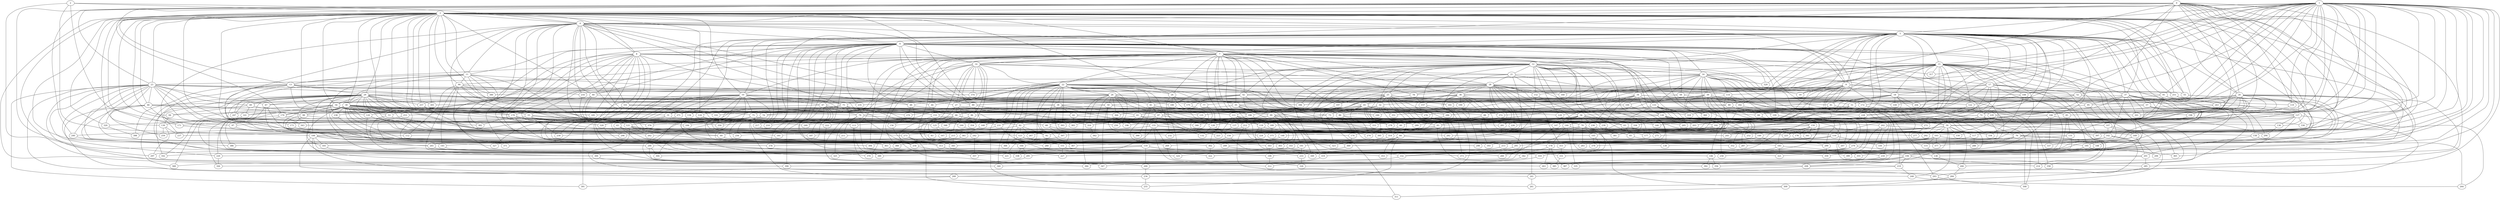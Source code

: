 strict graph "barabasi_albert_graph(400,3)" {
0;
1;
2;
3;
4;
5;
6;
7;
8;
9;
10;
11;
12;
13;
14;
15;
16;
17;
18;
19;
20;
21;
22;
23;
24;
25;
26;
27;
28;
29;
30;
31;
32;
33;
34;
35;
36;
37;
38;
39;
40;
41;
42;
43;
44;
45;
46;
47;
48;
49;
50;
51;
52;
53;
54;
55;
56;
57;
58;
59;
60;
61;
62;
63;
64;
65;
66;
67;
68;
69;
70;
71;
72;
73;
74;
75;
76;
77;
78;
79;
80;
81;
82;
83;
84;
85;
86;
87;
88;
89;
90;
91;
92;
93;
94;
95;
96;
97;
98;
99;
100;
101;
102;
103;
104;
105;
106;
107;
108;
109;
110;
111;
112;
113;
114;
115;
116;
117;
118;
119;
120;
121;
122;
123;
124;
125;
126;
127;
128;
129;
130;
131;
132;
133;
134;
135;
136;
137;
138;
139;
140;
141;
142;
143;
144;
145;
146;
147;
148;
149;
150;
151;
152;
153;
154;
155;
156;
157;
158;
159;
160;
161;
162;
163;
164;
165;
166;
167;
168;
169;
170;
171;
172;
173;
174;
175;
176;
177;
178;
179;
180;
181;
182;
183;
184;
185;
186;
187;
188;
189;
190;
191;
192;
193;
194;
195;
196;
197;
198;
199;
200;
201;
202;
203;
204;
205;
206;
207;
208;
209;
210;
211;
212;
213;
214;
215;
216;
217;
218;
219;
220;
221;
222;
223;
224;
225;
226;
227;
228;
229;
230;
231;
232;
233;
234;
235;
236;
237;
238;
239;
240;
241;
242;
243;
244;
245;
246;
247;
248;
249;
250;
251;
252;
253;
254;
255;
256;
257;
258;
259;
260;
261;
262;
263;
264;
265;
266;
267;
268;
269;
270;
271;
272;
273;
274;
275;
276;
277;
278;
279;
280;
281;
282;
283;
284;
285;
286;
287;
288;
289;
290;
291;
292;
293;
294;
295;
296;
297;
298;
299;
300;
301;
302;
303;
304;
305;
306;
307;
308;
309;
310;
311;
312;
313;
314;
315;
316;
317;
318;
319;
320;
321;
322;
323;
324;
325;
326;
327;
328;
329;
330;
331;
332;
333;
334;
335;
336;
337;
338;
339;
340;
341;
342;
343;
344;
345;
346;
347;
348;
349;
350;
351;
352;
353;
354;
355;
356;
357;
358;
359;
360;
361;
362;
363;
364;
365;
366;
367;
368;
369;
370;
371;
372;
373;
374;
375;
376;
377;
378;
379;
380;
381;
382;
383;
384;
385;
386;
387;
388;
389;
390;
391;
392;
393;
394;
395;
396;
397;
398;
399;
0 -- 3  [is_available=True, prob="0.691891235888"];
0 -- 229  [is_available=True, prob="0.0782044917033"];
0 -- 6  [is_available=True, prob="0.445222935078"];
0 -- 104  [is_available=True, prob="0.915224060829"];
0 -- 170  [is_available=True, prob="0.0793124344943"];
0 -- 119  [is_available=True, prob="0.650999175808"];
0 -- 300  [is_available=True, prob="0.39657014544"];
0 -- 13  [is_available=True, prob="0.407778143547"];
0 -- 301  [is_available=True, prob="0.331462414267"];
0 -- 240  [is_available=True, prob="0.872567916858"];
0 -- 17  [is_available=True, prob="1.0"];
0 -- 20  [is_available=True, prob="0.796540057726"];
0 -- 149  [is_available=True, prob="1.0"];
0 -- 23  [is_available=True, prob="1.0"];
0 -- 152  [is_available=True, prob="1.0"];
0 -- 52  [is_available=True, prob="0.1640109003"];
0 -- 282  [is_available=True, prob="1.0"];
0 -- 59  [is_available=True, prob="0.82793757366"];
0 -- 341  [is_available=True, prob="0.511531256392"];
0 -- 285  [is_available=True, prob="0.512909322786"];
0 -- 245  [is_available=True, prob="0.665910110996"];
1 -- 258  [is_available=True, prob="0.475805165496"];
1 -- 3  [is_available=True, prob="0.888965699805"];
1 -- 4  [is_available=True, prob="0.574648842445"];
1 -- 5  [is_available=True, prob="0.447253744375"];
1 -- 397  [is_available=True, prob="1.0"];
1 -- 15  [is_available=True, prob="0.987644624153"];
1 -- 144  [is_available=True, prob="1.0"];
1 -- 21  [is_available=True, prob="0.234143104476"];
1 -- 150  [is_available=True, prob="0.886891540226"];
1 -- 284  [is_available=True, prob="0.165654041473"];
1 -- 158  [is_available=True, prob="1.0"];
1 -- 35  [is_available=True, prob="0.561176932893"];
1 -- 51  [is_available=True, prob="0.592280747417"];
1 -- 52  [is_available=True, prob="0.235717218305"];
1 -- 286  [is_available=True, prob="1.0"];
1 -- 58  [is_available=True, prob="1.0"];
1 -- 60  [is_available=True, prob="0.345778451182"];
1 -- 189  [is_available=True, prob="0.763981659874"];
1 -- 322  [is_available=True, prob="0.383796935149"];
1 -- 69  [is_available=True, prob="0.606527339539"];
1 -- 198  [is_available=True, prob="1.0"];
1 -- 78  [is_available=True, prob="0.918551091474"];
1 -- 80  [is_available=True, prob="0.328967364341"];
1 -- 82  [is_available=True, prob="0.470704408855"];
1 -- 91  [is_available=True, prob="1.0"];
1 -- 350  [is_available=True, prob="0.349884008262"];
1 -- 95  [is_available=True, prob="0.953854126517"];
1 -- 336  [is_available=True, prob="0.372882467741"];
1 -- 355  [is_available=True, prob="0.463058288338"];
1 -- 228  [is_available=True, prob="0.230392765892"];
1 -- 108  [is_available=True, prob="0.218114197007"];
1 -- 317  [is_available=True, prob="0.322755601374"];
1 -- 119  [is_available=True, prob="1.0"];
1 -- 377  [is_available=True, prob="1.0"];
2 -- 297  [is_available=True, prob="0.892228935672"];
2 -- 106  [is_available=True, prob="0.703498462496"];
2 -- 3  [is_available=True, prob="1.0"];
2 -- 4  [is_available=True, prob="0.955552553409"];
2 -- 171  [is_available=True, prob="0.402011174584"];
3 -- 4  [is_available=True, prob="0.963538277262"];
3 -- 5  [is_available=True, prob="0.893816579358"];
3 -- 7  [is_available=True, prob="0.266987406581"];
3 -- 8  [is_available=True, prob="0.346977192093"];
3 -- 10  [is_available=True, prob="0.274024104825"];
3 -- 11  [is_available=True, prob="0.69428481821"];
3 -- 130  [is_available=True, prob="0.962436171977"];
3 -- 271  [is_available=True, prob="1.0"];
3 -- 145  [is_available=True, prob="0.959834952967"];
3 -- 275  [is_available=True, prob="0.767497131733"];
3 -- 20  [is_available=True, prob="0.385512251968"];
3 -- 23  [is_available=True, prob="1.0"];
3 -- 24  [is_available=True, prob="0.385414238644"];
3 -- 179  [is_available=True, prob="1.0"];
3 -- 29  [is_available=True, prob="0.178078241502"];
3 -- 30  [is_available=True, prob="0.0414807833803"];
3 -- 33  [is_available=True, prob="0.611142893911"];
3 -- 37  [is_available=True, prob="0.56691005198"];
3 -- 305  [is_available=True, prob="0.517768028774"];
3 -- 40  [is_available=True, prob="0.902168525564"];
3 -- 263  [is_available=True, prob="1.0"];
3 -- 257  [is_available=True, prob="1.0"];
3 -- 46  [is_available=True, prob="0.537037578194"];
3 -- 136  [is_available=True, prob="1.0"];
3 -- 306  [is_available=True, prob="0.833580986289"];
3 -- 51  [is_available=True, prob="0.559350815513"];
3 -- 53  [is_available=True, prob="0.765695640385"];
3 -- 54  [is_available=True, prob="1.0"];
3 -- 55  [is_available=True, prob="1.0"];
3 -- 57  [is_available=True, prob="0.962590772717"];
3 -- 330  [is_available=True, prob="0.229570206668"];
3 -- 320  [is_available=True, prob="0.101623543868"];
3 -- 72  [is_available=True, prob="0.207539894103"];
3 -- 74  [is_available=True, prob="0.23920645001"];
3 -- 386  [is_available=True, prob="0.191941510165"];
3 -- 83  [is_available=True, prob="0.615763852018"];
3 -- 90  [is_available=True, prob="0.959352859597"];
3 -- 94  [is_available=True, prob="0.436328502354"];
3 -- 97  [is_available=True, prob="0.925343059226"];
3 -- 350  [is_available=True, prob="1.0"];
3 -- 235  [is_available=True, prob="1.0"];
3 -- 376  [is_available=True, prob="0.316005636204"];
3 -- 251  [is_available=True, prob="0.778946674337"];
3 -- 124  [is_available=True, prob="0.833854848979"];
3 -- 127  [is_available=True, prob="0.562347202112"];
4 -- 5  [is_available=True, prob="0.370750178242"];
4 -- 6  [is_available=True, prob="0.12356877986"];
4 -- 135  [is_available=True, prob="0.0737906260726"];
4 -- 8  [is_available=True, prob="0.425628616768"];
4 -- 9  [is_available=True, prob="0.63114502375"];
4 -- 11  [is_available=True, prob="1.0"];
4 -- 274  [is_available=True, prob="0.861992945685"];
4 -- 277  [is_available=True, prob="0.611528291464"];
4 -- 153  [is_available=True, prob="1.0"];
4 -- 161  [is_available=True, prob="0.486392091043"];
4 -- 36  [is_available=True, prob="1.0"];
4 -- 298  [is_available=True, prob="1.0"];
4 -- 173  [is_available=True, prob="1.0"];
4 -- 175  [is_available=True, prob="1.0"];
4 -- 190  [is_available=True, prob="0.202424769154"];
4 -- 64  [is_available=True, prob="1.0"];
4 -- 71  [is_available=True, prob="0.52417264463"];
4 -- 87  [is_available=True, prob="0.220453234502"];
4 -- 216  [is_available=True, prob="0.0452313040704"];
4 -- 101  [is_available=True, prob="0.366852436065"];
4 -- 237  [is_available=True, prob="0.99588712627"];
4 -- 242  [is_available=True, prob="1.0"];
5 -- 256  [is_available=True, prob="0.640308335811"];
5 -- 6  [is_available=True, prob="0.501870015427"];
5 -- 7  [is_available=True, prob="0.29574576173"];
5 -- 9  [is_available=True, prob="0.771306052557"];
5 -- 10  [is_available=True, prob="1.0"];
5 -- 12  [is_available=True, prob="1.0"];
5 -- 14  [is_available=True, prob="0.421614043145"];
5 -- 15  [is_available=True, prob="0.771019960683"];
5 -- 19  [is_available=True, prob="1.0"];
5 -- 20  [is_available=True, prob="1.0"];
5 -- 281  [is_available=True, prob="0.138852022382"];
5 -- 292  [is_available=True, prob="0.95828212115"];
5 -- 37  [is_available=True, prob="0.896596734402"];
5 -- 294  [is_available=True, prob="0.010903753541"];
5 -- 43  [is_available=True, prob="1.0"];
5 -- 182  [is_available=True, prob="0.0993470006055"];
5 -- 55  [is_available=True, prob="0.33570059714"];
5 -- 312  [is_available=True, prob="0.783999836946"];
5 -- 57  [is_available=True, prob="0.670066750659"];
5 -- 134  [is_available=True, prob="0.957999733551"];
5 -- 63  [is_available=True, prob="0.0301534135692"];
5 -- 192  [is_available=True, prob="0.434220604002"];
5 -- 196  [is_available=True, prob="1.0"];
5 -- 373  [is_available=True, prob="0.352560766883"];
5 -- 328  [is_available=True, prob="1.0"];
5 -- 329  [is_available=True, prob="0.875823789658"];
5 -- 212  [is_available=True, prob="0.848683654164"];
5 -- 216  [is_available=True, prob="0.468648173769"];
5 -- 217  [is_available=True, prob="0.260800628871"];
5 -- 91  [is_available=True, prob="0.88803291276"];
5 -- 103  [is_available=True, prob="0.72385233544"];
5 -- 244  [is_available=True, prob="0.793078551061"];
5 -- 318  [is_available=True, prob="0.795718324111"];
5 -- 276  [is_available=True, prob="0.0456008209952"];
5 -- 251  [is_available=True, prob="0.711408264229"];
6 -- 257  [is_available=True, prob="0.591084355686"];
6 -- 7  [is_available=True, prob="0.00253038155047"];
6 -- 8  [is_available=True, prob="1.0"];
6 -- 9  [is_available=True, prob="1.0"];
6 -- 11  [is_available=True, prob="0.253413453375"];
6 -- 268  [is_available=True, prob="0.0992701534105"];
6 -- 14  [is_available=True, prob="0.163586385126"];
6 -- 16  [is_available=True, prob="0.825342788397"];
6 -- 149  [is_available=True, prob="0.289809163727"];
6 -- 28  [is_available=True, prob="1.0"];
6 -- 33  [is_available=True, prob="1.0"];
6 -- 166  [is_available=True, prob="0.270623898374"];
6 -- 40  [is_available=True, prob="0.525943483629"];
6 -- 47  [is_available=True, prob="1.0"];
6 -- 48  [is_available=True, prob="1.0"];
6 -- 180  [is_available=True, prob="0.978016299119"];
6 -- 181  [is_available=True, prob="0.078832418893"];
6 -- 58  [is_available=True, prob="1.0"];
6 -- 59  [is_available=True, prob="0.00148769520844"];
6 -- 190  [is_available=True, prob="0.33664591296"];
6 -- 191  [is_available=True, prob="0.397670910763"];
6 -- 193  [is_available=True, prob="0.872524818847"];
6 -- 72  [is_available=True, prob="0.905929126889"];
6 -- 81  [is_available=True, prob="0.840588557753"];
6 -- 210  [is_available=True, prob="1.0"];
6 -- 89  [is_available=True, prob="0.113203513916"];
6 -- 222  [is_available=True, prob="0.728344822547"];
6 -- 235  [is_available=True, prob="0.306850054441"];
6 -- 109  [is_available=True, prob="0.834180961791"];
6 -- 238  [is_available=True, prob="0.924894402617"];
6 -- 378  [is_available=True, prob="0.787994508126"];
6 -- 127  [is_available=True, prob="0.399880378208"];
7 -- 388  [is_available=True, prob="0.741966259515"];
7 -- 10  [is_available=True, prob="0.797462526747"];
7 -- 12  [is_available=True, prob="0.184361518821"];
7 -- 13  [is_available=True, prob="0.882404599888"];
7 -- 14  [is_available=True, prob="0.295493461832"];
7 -- 15  [is_available=True, prob="1.0"];
7 -- 17  [is_available=True, prob="0.500812205201"];
7 -- 22  [is_available=True, prob="0.148794380581"];
7 -- 24  [is_available=True, prob="1.0"];
7 -- 34  [is_available=True, prob="1.0"];
7 -- 35  [is_available=True, prob="0.145015006275"];
7 -- 42  [is_available=True, prob="0.244238653649"];
7 -- 44  [is_available=True, prob="0.938880156701"];
7 -- 302  [is_available=True, prob="0.379236175209"];
7 -- 186  [is_available=True, prob="0.975721149475"];
7 -- 317  [is_available=True, prob="0.101585407716"];
7 -- 394  [is_available=True, prob="0.784522575168"];
7 -- 197  [is_available=True, prob="1.0"];
7 -- 329  [is_available=True, prob="1.0"];
7 -- 78  [is_available=True, prob="0.747596572314"];
7 -- 86  [is_available=True, prob="1.0"];
7 -- 90  [is_available=True, prob="0.802808537276"];
7 -- 103  [is_available=True, prob="0.35719653994"];
7 -- 360  [is_available=True, prob="0.110533876393"];
7 -- 110  [is_available=True, prob="0.0865978731093"];
7 -- 111  [is_available=True, prob="0.140376507303"];
7 -- 113  [is_available=True, prob="0.892156323416"];
7 -- 370  [is_available=True, prob="0.440281032747"];
7 -- 118  [is_available=True, prob="0.351862614915"];
7 -- 126  [is_available=True, prob="1.0"];
8 -- 352  [is_available=True, prob="0.24660315454"];
8 -- 230  [is_available=True, prob="0.936908892271"];
8 -- 101  [is_available=True, prob="0.831736795258"];
8 -- 40  [is_available=True, prob="0.0467812685987"];
8 -- 379  [is_available=True, prob="0.774485491229"];
8 -- 12  [is_available=True, prob="0.778374525374"];
8 -- 48  [is_available=True, prob="1.0"];
8 -- 371  [is_available=True, prob="0.0643523160263"];
8 -- 382  [is_available=True, prob="0.27649884949"];
8 -- 185  [is_available=True, prob="0.116614312826"];
8 -- 120  [is_available=True, prob="0.0122953742451"];
8 -- 121  [is_available=True, prob="0.623042628136"];
8 -- 91  [is_available=True, prob="0.485482792296"];
8 -- 28  [is_available=True, prob="0.56796165894"];
8 -- 283  [is_available=True, prob="0.83688708359"];
9 -- 161  [is_available=True, prob="0.862338062062"];
9 -- 358  [is_available=True, prob="0.985633220387"];
9 -- 70  [is_available=True, prob="0.634952939411"];
9 -- 39  [is_available=True, prob="0.541467247432"];
9 -- 73  [is_available=True, prob="0.561300079091"];
9 -- 396  [is_available=True, prob="0.808390123573"];
9 -- 205  [is_available=True, prob="0.917865025115"];
9 -- 334  [is_available=True, prob="0.887710646638"];
9 -- 81  [is_available=True, prob="0.670161729219"];
9 -- 19  [is_available=True, prob="1.0"];
9 -- 357  [is_available=True, prob="0.855540024113"];
9 -- 214  [is_available=True, prob="1.0"];
9 -- 250  [is_available=True, prob="0.998999908017"];
9 -- 186  [is_available=True, prob="0.607432143044"];
9 -- 95  [is_available=True, prob="0.985413346947"];
10 -- 385  [is_available=True, prob="0.577253812482"];
10 -- 327  [is_available=True, prob="0.797872646428"];
10 -- 391  [is_available=True, prob="0.651435923609"];
10 -- 102  [is_available=True, prob="0.778420529039"];
10 -- 363  [is_available=True, prob="0.0145027897205"];
10 -- 389  [is_available=True, prob="0.13135529707"];
10 -- 71  [is_available=True, prob="0.8957331043"];
10 -- 44  [is_available=True, prob="1.0"];
10 -- 237  [is_available=True, prob="0.554748334864"];
10 -- 47  [is_available=True, prob="0.935131670722"];
10 -- 271  [is_available=True, prob="0.89677435878"];
10 -- 75  [is_available=True, prob="0.365796037327"];
10 -- 299  [is_available=True, prob="1.0"];
10 -- 347  [is_available=True, prob="0.389704531914"];
10 -- 27  [is_available=True, prob="0.477139995342"];
10 -- 156  [is_available=True, prob="0.0622228418583"];
10 -- 31  [is_available=True, prob="0.691447263181"];
11 -- 70  [is_available=True, prob="1.0"];
11 -- 138  [is_available=True, prob="0.832583680901"];
11 -- 247  [is_available=True, prob="0.900408881728"];
11 -- 13  [is_available=True, prob="0.796438642476"];
11 -- 238  [is_available=True, prob="0.887157769815"];
11 -- 182  [is_available=True, prob="0.0222750200311"];
11 -- 134  [is_available=True, prob="0.0293370302528"];
11 -- 90  [is_available=True, prob="0.819984061432"];
11 -- 380  [is_available=True, prob="1.0"];
11 -- 30  [is_available=True, prob="0.430314447753"];
12 -- 129  [is_available=True, prob="0.0263208525465"];
12 -- 139  [is_available=True, prob="0.95466401529"];
12 -- 140  [is_available=True, prob="0.565195889712"];
12 -- 143  [is_available=True, prob="0.746886422057"];
12 -- 16  [is_available=True, prob="0.91418118312"];
12 -- 19  [is_available=True, prob="0.21613409819"];
12 -- 21  [is_available=True, prob="0.914103504174"];
12 -- 152  [is_available=True, prob="0.704246362475"];
12 -- 25  [is_available=True, prob="0.997349677251"];
12 -- 157  [is_available=True, prob="0.154785501896"];
12 -- 133  [is_available=True, prob="1.0"];
12 -- 32  [is_available=True, prob="0.079227089969"];
12 -- 42  [is_available=True, prob="1.0"];
12 -- 44  [is_available=True, prob="0.155507867585"];
12 -- 177  [is_available=True, prob="0.453937685806"];
12 -- 180  [is_available=True, prob="0.319205905938"];
12 -- 56  [is_available=True, prob="0.7748984546"];
12 -- 319  [is_available=True, prob="0.367317865712"];
12 -- 65  [is_available=True, prob="0.845209929808"];
12 -- 323  [is_available=True, prob="1.0"];
12 -- 396  [is_available=True, prob="0.313733941272"];
12 -- 160  [is_available=True, prob="0.284261472153"];
12 -- 104  [is_available=True, prob="0.67317609875"];
12 -- 360  [is_available=True, prob="0.579283840701"];
13 -- 324  [is_available=True, prob="0.803559218591"];
13 -- 262  [is_available=True, prob="0.221899867123"];
13 -- 38  [is_available=True, prob="0.00563893962683"];
13 -- 398  [is_available=True, prob="0.123760835522"];
13 -- 147  [is_available=True, prob="1.0"];
13 -- 120  [is_available=True, prob="0.839735247009"];
13 -- 26  [is_available=True, prob="0.38077867833"];
13 -- 29  [is_available=True, prob="0.318719640762"];
14 -- 96  [is_available=True, prob="0.681291590666"];
14 -- 129  [is_available=True, prob="0.815102451065"];
14 -- 354  [is_available=True, prob="1.0"];
14 -- 374  [is_available=True, prob="0.691503491498"];
14 -- 43  [is_available=True, prob="0.484106354745"];
14 -- 173  [is_available=True, prob="0.901835803529"];
14 -- 367  [is_available=True, prob="0.288403572915"];
14 -- 21  [is_available=True, prob="0.131418207056"];
14 -- 22  [is_available=True, prob="0.528701455143"];
14 -- 121  [is_available=True, prob="1.0"];
14 -- 89  [is_available=True, prob="0.0772158458"];
14 -- 71  [is_available=True, prob="0.427559966033"];
14 -- 27  [is_available=True, prob="0.976570939306"];
15 -- 128  [is_available=True, prob="0.138006441083"];
15 -- 266  [is_available=True, prob="0.653693242332"];
15 -- 139  [is_available=True, prob="0.646962837026"];
15 -- 16  [is_available=True, prob="0.877987144931"];
15 -- 17  [is_available=True, prob="0.466804659229"];
15 -- 18  [is_available=True, prob="0.469916441035"];
15 -- 25  [is_available=True, prob="1.0"];
15 -- 26  [is_available=True, prob="0.0946205636075"];
15 -- 32  [is_available=True, prob="0.456306525869"];
15 -- 36  [is_available=True, prob="0.839307718742"];
15 -- 37  [is_available=True, prob="0.0579677885295"];
15 -- 38  [is_available=True, prob="0.575948200372"];
15 -- 169  [is_available=True, prob="0.11082141664"];
15 -- 42  [is_available=True, prob="0.939274381234"];
15 -- 187  [is_available=True, prob="0.807338469084"];
15 -- 317  [is_available=True, prob="0.662757601419"];
15 -- 160  [is_available=True, prob="0.018951222119"];
15 -- 331  [is_available=True, prob="1.0"];
15 -- 72  [is_available=True, prob="0.538240210027"];
15 -- 203  [is_available=True, prob="1.0"];
15 -- 345  [is_available=True, prob="0.268935859224"];
15 -- 354  [is_available=True, prob="0.219774278939"];
15 -- 108  [is_available=True, prob="1.0"];
15 -- 122  [is_available=True, prob="0.888449845012"];
16 -- 34  [is_available=True, prob="0.0139139926943"];
16 -- 114  [is_available=True, prob="0.289197252652"];
16 -- 39  [is_available=True, prob="1.0"];
16 -- 329  [is_available=True, prob="1.0"];
16 -- 279  [is_available=True, prob="0.699432440237"];
16 -- 109  [is_available=True, prob="1.0"];
16 -- 272  [is_available=True, prob="0.371418107915"];
16 -- 209  [is_available=True, prob="0.242501609391"];
16 -- 18  [is_available=True, prob="0.253348963323"];
16 -- 115  [is_available=True, prob="0.409167406388"];
16 -- 22  [is_available=True, prob="0.139213046746"];
16 -- 23  [is_available=True, prob="0.217020988385"];
16 -- 343  [is_available=True, prob="0.0124775926486"];
16 -- 185  [is_available=True, prob="0.665854634341"];
16 -- 293  [is_available=True, prob="1.0"];
16 -- 27  [is_available=True, prob="1.0"];
16 -- 133  [is_available=True, prob="0.463762846842"];
17 -- 195  [is_available=True, prob="0.731340459141"];
17 -- 338  [is_available=True, prob="0.778046217723"];
17 -- 114  [is_available=True, prob="1.0"];
17 -- 208  [is_available=True, prob="0.466719800873"];
17 -- 18  [is_available=True, prob="0.678474103628"];
17 -- 307  [is_available=True, prob="0.277903983082"];
17 -- 278  [is_available=True, prob="0.199233081588"];
17 -- 397  [is_available=True, prob="0.824988159773"];
17 -- 154  [is_available=True, prob="0.107955086724"];
18 -- 339  [is_available=True, prob="0.28910772122"];
18 -- 228  [is_available=True, prob="0.1383352323"];
18 -- 101  [is_available=True, prob="1.0"];
18 -- 364  [is_available=True, prob="0.971971662249"];
18 -- 170  [is_available=True, prob="0.213254193329"];
18 -- 204  [is_available=True, prob="0.917962178034"];
18 -- 51  [is_available=True, prob="0.839175283794"];
18 -- 119  [is_available=True, prob="0.281155328013"];
18 -- 143  [is_available=True, prob="0.36723677909"];
18 -- 62  [is_available=True, prob="0.779795302947"];
20 -- 321  [is_available=True, prob="0.878036037904"];
20 -- 166  [is_available=True, prob="0.37017259507"];
20 -- 295  [is_available=True, prob="0.497534105676"];
20 -- 328  [is_available=True, prob="0.487678102228"];
20 -- 137  [is_available=True, prob="0.813237939026"];
20 -- 339  [is_available=True, prob="0.72885808603"];
20 -- 359  [is_available=True, prob="0.736869292378"];
20 -- 172  [is_available=True, prob="1.0"];
20 -- 206  [is_available=True, prob="0.319462354524"];
20 -- 376  [is_available=True, prob="0.618411111003"];
20 -- 243  [is_available=True, prob="0.249464677733"];
20 -- 204  [is_available=True, prob="1.0"];
20 -- 85  [is_available=True, prob="0.559381532945"];
20 -- 87  [is_available=True, prob="1.0"];
20 -- 56  [is_available=True, prob="1.0"];
21 -- 34  [is_available=True, prob="0.234311515161"];
21 -- 291  [is_available=True, prob="0.756187586871"];
21 -- 298  [is_available=True, prob="1.0"];
21 -- 341  [is_available=True, prob="1.0"];
21 -- 374  [is_available=True, prob="0.356936941796"];
21 -- 28  [is_available=True, prob="0.726319936681"];
22 -- 393  [is_available=True, prob="1.0"];
22 -- 24  [is_available=True, prob="0.401806510596"];
22 -- 26  [is_available=True, prob="0.882698950534"];
22 -- 29  [is_available=True, prob="0.0828855420131"];
22 -- 35  [is_available=True, prob="0.770817456145"];
22 -- 38  [is_available=True, prob="0.316826485653"];
22 -- 39  [is_available=True, prob="1.0"];
22 -- 168  [is_available=True, prob="1.0"];
22 -- 41  [is_available=True, prob="0.9680880425"];
22 -- 45  [is_available=True, prob="0.485444730074"];
22 -- 52  [is_available=True, prob="0.93704842334"];
22 -- 61  [is_available=True, prob="1.0"];
22 -- 67  [is_available=True, prob="0.63454649436"];
22 -- 68  [is_available=True, prob="0.1632233698"];
22 -- 198  [is_available=True, prob="0.0320085654103"];
22 -- 77  [is_available=True, prob="1.0"];
22 -- 82  [is_available=True, prob="0.376506103913"];
22 -- 340  [is_available=True, prob="1.0"];
22 -- 221  [is_available=True, prob="0.24057034855"];
22 -- 232  [is_available=True, prob="0.417610317867"];
22 -- 366  [is_available=True, prob="0.629666412977"];
22 -- 367  [is_available=True, prob="0.787469120067"];
22 -- 114  [is_available=True, prob="1.0"];
22 -- 246  [is_available=True, prob="0.922908882393"];
22 -- 250  [is_available=True, prob="0.739441653566"];
22 -- 255  [is_available=True, prob="0.411478501052"];
23 -- 256  [is_available=True, prob="0.302166391503"];
23 -- 391  [is_available=True, prob="1.0"];
23 -- 259  [is_available=True, prob="0.508702980331"];
23 -- 25  [is_available=True, prob="0.682885266505"];
23 -- 164  [is_available=True, prob="0.44158792103"];
23 -- 167  [is_available=True, prob="0.209901840629"];
23 -- 46  [is_available=True, prob="0.0824995035749"];
23 -- 49  [is_available=True, prob="0.620599611748"];
23 -- 313  [is_available=True, prob="0.39446096437"];
23 -- 58  [is_available=True, prob="0.764605269484"];
23 -- 67  [is_available=True, prob="1.0"];
23 -- 199  [is_available=True, prob="1.0"];
23 -- 200  [is_available=True, prob="1.0"];
23 -- 220  [is_available=True, prob="0.746189838572"];
23 -- 240  [is_available=True, prob="0.981920116565"];
23 -- 374  [is_available=True, prob="0.655228496196"];
23 -- 248  [is_available=True, prob="0.415705690816"];
23 -- 122  [is_available=True, prob="0.565145499152"];
23 -- 381  [is_available=True, prob="0.126477265073"];
24 -- 324  [is_available=True, prob="0.230407649818"];
24 -- 135  [is_available=True, prob="0.816592056949"];
24 -- 175  [is_available=True, prob="0.209406997595"];
24 -- 180  [is_available=True, prob="1.0"];
25 -- 32  [is_available=True, prob="0.249359031372"];
25 -- 289  [is_available=True, prob="0.661732396711"];
25 -- 195  [is_available=True, prob="0.447492324137"];
25 -- 100  [is_available=True, prob="0.747607936246"];
25 -- 197  [is_available=True, prob="1.0"];
25 -- 167  [is_available=True, prob="0.640439699298"];
25 -- 45  [is_available=True, prob="0.539701820696"];
25 -- 77  [is_available=True, prob="1.0"];
25 -- 276  [is_available=True, prob="0.660244878232"];
25 -- 373  [is_available=True, prob="0.10797937395"];
25 -- 278  [is_available=True, prob="0.269496501205"];
25 -- 57  [is_available=True, prob="0.619599512893"];
25 -- 282  [is_available=True, prob="1.0"];
26 -- 384  [is_available=True, prob="0.816832968986"];
26 -- 80  [is_available=True, prob="1.0"];
26 -- 41  [is_available=True, prob="0.730700272945"];
26 -- 202  [is_available=True, prob="1.0"];
26 -- 235  [is_available=True, prob="1.0"];
26 -- 364  [is_available=True, prob="0.946854616051"];
26 -- 48  [is_available=True, prob="0.12166384071"];
26 -- 50  [is_available=True, prob="0.949168820341"];
26 -- 212  [is_available=True, prob="1.0"];
26 -- 372  [is_available=True, prob="1.0"];
26 -- 362  [is_available=True, prob="1.0"];
26 -- 316  [is_available=True, prob="0.165353601371"];
26 -- 125  [is_available=True, prob="0.898366908806"];
27 -- 66  [is_available=True, prob="1.0"];
27 -- 279  [is_available=True, prob="1.0"];
27 -- 348  [is_available=True, prob="1.0"];
27 -- 159  [is_available=True, prob="0.811000225328"];
28 -- 132  [is_available=True, prob="1.0"];
28 -- 141  [is_available=True, prob="1.0"];
28 -- 152  [is_available=True, prob="0.822840164943"];
28 -- 281  [is_available=True, prob="0.0605146564092"];
28 -- 157  [is_available=True, prob="1.0"];
28 -- 31  [is_available=True, prob="1.0"];
28 -- 160  [is_available=True, prob="0.292888735923"];
28 -- 36  [is_available=True, prob="1.0"];
28 -- 172  [is_available=True, prob="0.926107839577"];
28 -- 55  [is_available=True, prob="0.145370925641"];
28 -- 315  [is_available=True, prob="0.131647659221"];
28 -- 197  [is_available=True, prob="0.204209005148"];
28 -- 78  [is_available=True, prob="0.655564275496"];
28 -- 355  [is_available=True, prob="0.552178042983"];
28 -- 94  [is_available=True, prob="0.35318908891"];
28 -- 226  [is_available=True, prob="1.0"];
28 -- 99  [is_available=True, prob="0.394423275457"];
28 -- 108  [is_available=True, prob="0.75271352872"];
28 -- 241  [is_available=True, prob="0.731166541653"];
28 -- 375  [is_available=True, prob="0.916267447693"];
28 -- 251  [is_available=True, prob="0.0565194370185"];
28 -- 380  [is_available=True, prob="0.693392818458"];
29 -- 257  [is_available=True, prob="0.836568972416"];
29 -- 396  [is_available=True, prob="0.83851202493"];
29 -- 30  [is_available=True, prob="0.920373950756"];
29 -- 162  [is_available=True, prob="0.581391196772"];
29 -- 163  [is_available=True, prob="0.432847827241"];
29 -- 165  [is_available=True, prob="1.0"];
29 -- 305  [is_available=True, prob="0.0702105709627"];
29 -- 171  [is_available=True, prob="0.892534426387"];
29 -- 49  [is_available=True, prob="1.0"];
29 -- 50  [is_available=True, prob="0.184266625036"];
29 -- 54  [is_available=True, prob="0.505844722206"];
29 -- 184  [is_available=True, prob="0.703726286623"];
29 -- 194  [is_available=True, prob="0.974437862682"];
29 -- 67  [is_available=True, prob="0.794331575639"];
29 -- 75  [is_available=True, prob="0.267000379163"];
29 -- 77  [is_available=True, prob="0.0409513171114"];
29 -- 81  [is_available=True, prob="1.0"];
29 -- 342  [is_available=True, prob="1.0"];
29 -- 343  [is_available=True, prob="1.0"];
29 -- 92  [is_available=True, prob="0.298835463497"];
29 -- 226  [is_available=True, prob="1.0"];
29 -- 106  [is_available=True, prob="0.455658820952"];
29 -- 107  [is_available=True, prob="0.91630114943"];
29 -- 368  [is_available=True, prob="0.91735089936"];
29 -- 247  [is_available=True, prob="0.805869355059"];
29 -- 124  [is_available=True, prob="0.74133321799"];
29 -- 253  [is_available=True, prob="0.503477736246"];
30 -- 392  [is_available=True, prob="1.0"];
30 -- 265  [is_available=True, prob="0.0363159448244"];
30 -- 31  [is_available=True, prob="0.566522848428"];
30 -- 33  [is_available=True, prob="0.819583577635"];
30 -- 170  [is_available=True, prob="0.370098801563"];
30 -- 179  [is_available=True, prob="0.220538902419"];
30 -- 181  [is_available=True, prob="0.135555784899"];
30 -- 56  [is_available=True, prob="0.045673637883"];
30 -- 53  [is_available=True, prob="0.454324572887"];
30 -- 66  [is_available=True, prob="0.295364268424"];
30 -- 69  [is_available=True, prob="0.457427277961"];
30 -- 337  [is_available=True, prob="0.803261981497"];
30 -- 213  [is_available=True, prob="0.902888824836"];
30 -- 344  [is_available=True, prob="0.013544423602"];
30 -- 224  [is_available=True, prob="1.0"];
30 -- 232  [is_available=True, prob="0.645572193898"];
30 -- 238  [is_available=True, prob="0.165996803582"];
30 -- 113  [is_available=True, prob="0.839600350875"];
30 -- 118  [is_available=True, prob="1.0"];
30 -- 120  [is_available=True, prob="0.328926971591"];
30 -- 63  [is_available=True, prob="0.524991366115"];
31 -- 296  [is_available=True, prob="0.368092190817"];
31 -- 43  [is_available=True, prob="0.253223690389"];
31 -- 205  [is_available=True, prob="0.655813870602"];
32 -- 64  [is_available=True, prob="0.861078840841"];
32 -- 96  [is_available=True, prob="0.708963032608"];
32 -- 73  [is_available=True, prob="1.0"];
32 -- 246  [is_available=True, prob="0.746919825336"];
32 -- 60  [is_available=True, prob="0.876406417403"];
32 -- 351  [is_available=True, prob="0.612147967365"];
33 -- 128  [is_available=True, prob="0.418880951437"];
33 -- 230  [is_available=True, prob="1.0"];
33 -- 171  [is_available=True, prob="0.989555615042"];
33 -- 210  [is_available=True, prob="1.0"];
33 -- 121  [is_available=True, prob="0.127153149779"];
33 -- 59  [is_available=True, prob="0.799578035556"];
33 -- 60  [is_available=True, prob="1.0"];
34 -- 100  [is_available=True, prob="0.919656125579"];
34 -- 133  [is_available=True, prob="0.909436508395"];
34 -- 166  [is_available=True, prob="1.0"];
34 -- 236  [is_available=True, prob="1.0"];
34 -- 204  [is_available=True, prob="1.0"];
34 -- 239  [is_available=True, prob="0.47889615338"];
34 -- 339  [is_available=True, prob="0.123563189391"];
34 -- 249  [is_available=True, prob="0.730860730363"];
34 -- 68  [is_available=True, prob="1.0"];
34 -- 126  [is_available=True, prob="0.103108973564"];
35 -- 99  [is_available=True, prob="1.0"];
35 -- 73  [is_available=True, prob="0.624493206515"];
35 -- 74  [is_available=True, prob="1.0"];
35 -- 176  [is_available=True, prob="0.108934934316"];
35 -- 163  [is_available=True, prob="1.0"];
35 -- 84  [is_available=True, prob="0.917201125317"];
36 -- 267  [is_available=True, prob="0.958288494655"];
36 -- 231  [is_available=True, prob="1.0"];
36 -- 105  [is_available=True, prob="0.628464395123"];
36 -- 215  [is_available=True, prob="0.652641357138"];
36 -- 270  [is_available=True, prob="0.586770162516"];
36 -- 243  [is_available=True, prob="0.462807073129"];
36 -- 372  [is_available=True, prob="0.494620931278"];
36 -- 41  [is_available=True, prob="0.25424252309"];
36 -- 88  [is_available=True, prob="0.298349346918"];
36 -- 190  [is_available=True, prob="0.708273032374"];
37 -- 194  [is_available=True, prob="1.0"];
37 -- 392  [is_available=True, prob="0.169726388014"];
37 -- 105  [is_available=True, prob="0.381680494645"];
37 -- 301  [is_available=True, prob="0.206123139357"];
37 -- 142  [is_available=True, prob="0.937170490503"];
37 -- 47  [is_available=True, prob="0.698184620978"];
37 -- 287  [is_available=True, prob="0.131018502363"];
37 -- 115  [is_available=True, prob="0.334074998963"];
37 -- 92  [is_available=True, prob="0.396488915569"];
37 -- 158  [is_available=True, prob="0.499273204407"];
37 -- 95  [is_available=True, prob="0.718890990612"];
38 -- 231  [is_available=True, prob="0.887786043239"];
38 -- 111  [is_available=True, prob="1.0"];
38 -- 189  [is_available=True, prob="0.997155231907"];
38 -- 307  [is_available=True, prob="0.907019833254"];
38 -- 151  [is_available=True, prob="1.0"];
38 -- 217  [is_available=True, prob="1.0"];
38 -- 61  [is_available=True, prob="1.0"];
38 -- 62  [is_available=True, prob="0.471237557395"];
39 -- 80  [is_available=True, prob="0.278407769952"];
39 -- 100  [is_available=True, prob="1.0"];
39 -- 362  [is_available=True, prob="0.78210091196"];
39 -- 172  [is_available=True, prob="0.579295495567"];
39 -- 45  [is_available=True, prob="0.583434394072"];
39 -- 207  [is_available=True, prob="0.836371812506"];
39 -- 84  [is_available=True, prob="0.97299613046"];
39 -- 89  [is_available=True, prob="0.728327238538"];
39 -- 219  [is_available=True, prob="0.6353702448"];
39 -- 93  [is_available=True, prob="0.143242763517"];
40 -- 65  [is_available=True, prob="1.0"];
40 -- 196  [is_available=True, prob="1.0"];
40 -- 46  [is_available=True, prob="1.0"];
40 -- 286  [is_available=True, prob="0.152506031647"];
41 -- 390  [is_available=True, prob="0.284529360918"];
41 -- 209  [is_available=True, prob="0.0890061503614"];
41 -- 154  [is_available=True, prob="1.0"];
41 -- 87  [is_available=True, prob="0.221073292047"];
41 -- 228  [is_available=True, prob="1.0"];
41 -- 186  [is_available=True, prob="0.878703640643"];
42 -- 161  [is_available=True, prob="0.994189155179"];
42 -- 49  [is_available=True, prob="0.464884322559"];
42 -- 50  [is_available=True, prob="0.910241150508"];
42 -- 53  [is_available=True, prob="0.464385324201"];
42 -- 175  [is_available=True, prob="0.28608022828"];
42 -- 349  [is_available=True, prob="0.956070315741"];
42 -- 191  [is_available=True, prob="0.236297873971"];
43 -- 227  [is_available=True, prob="1.0"];
43 -- 69  [is_available=True, prob="0.0551367857371"];
43 -- 295  [is_available=True, prob="0.316687457075"];
44 -- 153  [is_available=True, prob="0.703332324226"];
45 -- 203  [is_available=True, prob="0.0751478108217"];
45 -- 102  [is_available=True, prob="1.0"];
45 -- 75  [is_available=True, prob="0.49492053395"];
45 -- 333  [is_available=True, prob="0.875845771717"];
45 -- 174  [is_available=True, prob="0.252498864404"];
45 -- 336  [is_available=True, prob="1.0"];
45 -- 86  [is_available=True, prob="0.319065762576"];
45 -- 88  [is_available=True, prob="0.434380206609"];
45 -- 395  [is_available=True, prob="1.0"];
45 -- 61  [is_available=True, prob="0.564031636406"];
45 -- 134  [is_available=True, prob="0.94203131105"];
45 -- 351  [is_available=True, prob="0.0795660122334"];
46 -- 320  [is_available=True, prob="0.790854837352"];
46 -- 98  [is_available=True, prob="0.507112771133"];
46 -- 265  [is_available=True, prob="0.212207109699"];
46 -- 234  [is_available=True, prob="0.106499230637"];
46 -- 109  [is_available=True, prob="1.0"];
46 -- 112  [is_available=True, prob="0.495030857691"];
47 -- 353  [is_available=True, prob="0.442782243949"];
47 -- 165  [is_available=True, prob="0.58587701018"];
47 -- 270  [is_available=True, prob="0.35007108958"];
47 -- 79  [is_available=True, prob="0.280447682298"];
47 -- 271  [is_available=True, prob="0.525294054916"];
47 -- 306  [is_available=True, prob="0.385446879441"];
47 -- 249  [is_available=True, prob="1.0"];
47 -- 187  [is_available=True, prob="0.664564838973"];
47 -- 62  [is_available=True, prob="0.932850952307"];
48 -- 270  [is_available=True, prob="1.0"];
48 -- 156  [is_available=True, prob="0.47201027815"];
48 -- 383  [is_available=True, prob="0.627925439721"];
49 -- 141  [is_available=True, prob="0.851381940115"];
49 -- 185  [is_available=True, prob="0.553701041249"];
49 -- 94  [is_available=True, prob="1.0"];
50 -- 66  [is_available=True, prob="0.132819551062"];
50 -- 390  [is_available=True, prob="1.0"];
50 -- 301  [is_available=True, prob="0.973282978183"];
50 -- 85  [is_available=True, prob="1.0"];
50 -- 347  [is_available=True, prob="0.902828568768"];
51 -- 76  [is_available=True, prob="0.234303408126"];
51 -- 79  [is_available=True, prob="1.0"];
51 -- 147  [is_available=True, prob="0.960951331045"];
51 -- 85  [is_available=True, prob="0.992330380676"];
51 -- 86  [is_available=True, prob="0.939424556745"];
51 -- 184  [is_available=True, prob="1.0"];
51 -- 124  [is_available=True, prob="0.676142410238"];
52 -- 277  [is_available=True, prob="0.416891907001"];
52 -- 54  [is_available=True, prob="1.0"];
52 -- 253  [is_available=True, prob="0.203811669408"];
53 -- 395  [is_available=True, prob="0.561607226256"];
53 -- 394  [is_available=True, prob="0.0332600818222"];
54 -- 98  [is_available=True, prob="0.479801491297"];
54 -- 102  [is_available=True, prob="1.0"];
54 -- 162  [is_available=True, prob="0.586651209086"];
54 -- 371  [is_available=True, prob="0.815822091606"];
54 -- 141  [is_available=True, prob="0.470852932804"];
54 -- 79  [is_available=True, prob="1.0"];
54 -- 253  [is_available=True, prob="1.0"];
54 -- 123  [is_available=True, prob="0.748869803058"];
54 -- 382  [is_available=True, prob="0.281845352762"];
55 -- 188  [is_available=True, prob="1.0"];
55 -- 76  [is_available=True, prob="0.826185175069"];
56 -- 289  [is_available=True, prob="0.279860801126"];
56 -- 70  [is_available=True, prob="0.662108665658"];
56 -- 104  [is_available=True, prob="0.292255397601"];
56 -- 236  [is_available=True, prob="0.805352196203"];
56 -- 239  [is_available=True, prob="0.52496929772"];
56 -- 210  [is_available=True, prob="0.833085120953"];
56 -- 147  [is_available=True, prob="0.650047866888"];
56 -- 313  [is_available=True, prob="1.0"];
56 -- 63  [is_available=True, prob="1.0"];
57 -- 233  [is_available=True, prob="0.847322651791"];
57 -- 84  [is_available=True, prob="0.239096446066"];
57 -- 117  [is_available=True, prob="0.364928146199"];
58 -- 117  [is_available=True, prob="0.952109082131"];
58 -- 88  [is_available=True, prob="1.0"];
58 -- 159  [is_available=True, prob="1.0"];
59 -- 292  [is_available=True, prob="0.0257075211095"];
59 -- 262  [is_available=True, prob="0.837784880768"];
59 -- 103  [is_available=True, prob="0.0625317889574"];
59 -- 64  [is_available=True, prob="0.135070177599"];
59 -- 266  [is_available=True, prob="0.498392051121"];
59 -- 142  [is_available=True, prob="0.162602782612"];
59 -- 304  [is_available=True, prob="0.875552777448"];
59 -- 177  [is_available=True, prob="0.414573416583"];
59 -- 148  [is_available=True, prob="0.699839256994"];
59 -- 117  [is_available=True, prob="1.0"];
59 -- 150  [is_available=True, prob="1.0"];
59 -- 248  [is_available=True, prob="0.456402463841"];
60 -- 106  [is_available=True, prob="0.431120625032"];
60 -- 211  [is_available=True, prob="0.101020849618"];
60 -- 123  [is_available=True, prob="0.739652849341"];
61 -- 192  [is_available=True, prob="0.562039797531"];
61 -- 130  [is_available=True, prob="0.931376734487"];
61 -- 196  [is_available=True, prob="1.0"];
61 -- 223  [is_available=True, prob="0.434238711009"];
62 -- 272  [is_available=True, prob="0.904047954847"];
62 -- 383  [is_available=True, prob="0.210954983895"];
63 -- 65  [is_available=True, prob="0.617904611362"];
63 -- 397  [is_available=True, prob="0.940984396943"];
63 -- 116  [is_available=True, prob="0.266909718826"];
64 -- 353  [is_available=True, prob="0.00441292095927"];
64 -- 163  [is_available=True, prob="0.143097226766"];
64 -- 207  [is_available=True, prob="0.0249069947873"];
64 -- 323  [is_available=True, prob="1.0"];
64 -- 254  [is_available=True, prob="0.8555745868"];
64 -- 255  [is_available=True, prob="1.0"];
65 -- 287  [is_available=True, prob="0.364636329824"];
66 -- 97  [is_available=True, prob="0.8859211426"];
66 -- 68  [is_available=True, prob="0.464089215722"];
66 -- 82  [is_available=True, prob="0.26046677878"];
66 -- 273  [is_available=True, prob="1.0"];
66 -- 83  [is_available=True, prob="1.0"];
66 -- 125  [is_available=True, prob="1.0"];
67 -- 97  [is_available=True, prob="0.0633350854011"];
67 -- 323  [is_available=True, prob="0.998021208939"];
67 -- 366  [is_available=True, prob="0.689560571895"];
68 -- 307  [is_available=True, prob="0.169449238376"];
68 -- 76  [is_available=True, prob="1.0"];
69 -- 315  [is_available=True, prob="1.0"];
70 -- 131  [is_available=True, prob="0.926579741493"];
70 -- 390  [is_available=True, prob="1.0"];
70 -- 309  [is_available=True, prob="1.0"];
70 -- 105  [is_available=True, prob="0.00724223960557"];
70 -- 283  [is_available=True, prob="0.405808895877"];
70 -- 319  [is_available=True, prob="1.0"];
71 -- 99  [is_available=True, prob="1.0"];
71 -- 326  [is_available=True, prob="0.0954074145339"];
71 -- 125  [is_available=True, prob="0.54008162001"];
71 -- 247  [is_available=True, prob="0.702428291614"];
71 -- 155  [is_available=True, prob="0.595696050553"];
71 -- 74  [is_available=True, prob="0.598698128935"];
71 -- 126  [is_available=True, prob="0.205544437937"];
72 -- 290  [is_available=True, prob="1.0"];
72 -- 107  [is_available=True, prob="1.0"];
72 -- 365  [is_available=True, prob="0.458025258865"];
72 -- 176  [is_available=True, prob="0.766532272692"];
72 -- 113  [is_available=True, prob="0.488795256314"];
72 -- 116  [is_available=True, prob="0.0602739742057"];
72 -- 156  [is_available=True, prob="0.944574178039"];
73 -- 118  [is_available=True, prob="0.650492064036"];
74 -- 302  [is_available=True, prob="0.864291060291"];
74 -- 304  [is_available=True, prob="0.938538246849"];
74 -- 350  [is_available=True, prob="0.97491352911"];
75 -- 290  [is_available=True, prob="0.21933580915"];
75 -- 325  [is_available=True, prob="0.854127586023"];
75 -- 267  [is_available=True, prob="0.920372890134"];
75 -- 140  [is_available=True, prob="0.59417158408"];
75 -- 269  [is_available=True, prob="0.108818861376"];
75 -- 375  [is_available=True, prob="0.377630980653"];
75 -- 184  [is_available=True, prob="0.645718342811"];
75 -- 217  [is_available=True, prob="0.318787026525"];
76 -- 288  [is_available=True, prob="1.0"];
76 -- 279  [is_available=True, prob="1.0"];
76 -- 269  [is_available=True, prob="1.0"];
76 -- 214  [is_available=True, prob="0.299897471697"];
76 -- 188  [is_available=True, prob="1.0"];
77 -- 128  [is_available=True, prob="1.0"];
77 -- 346  [is_available=True, prob="0.914986698203"];
78 -- 153  [is_available=True, prob="0.976956624783"];
78 -- 157  [is_available=True, prob="0.920487962175"];
79 -- 325  [is_available=True, prob="0.701451727145"];
79 -- 211  [is_available=True, prob="0.96325853766"];
79 -- 136  [is_available=True, prob="0.376799299486"];
79 -- 233  [is_available=True, prob="1.0"];
79 -- 254  [is_available=True, prob="0.928019433699"];
80 -- 135  [is_available=True, prob="0.735243550111"];
80 -- 202  [is_available=True, prob="0.524317285426"];
80 -- 310  [is_available=True, prob="0.851504859648"];
80 -- 330  [is_available=True, prob="0.760896803354"];
81 -- 129  [is_available=True, prob="0.496690874966"];
81 -- 229  [is_available=True, prob="0.798708577066"];
81 -- 179  [is_available=True, prob="0.915077682717"];
81 -- 308  [is_available=True, prob="0.803761789057"];
82 -- 331  [is_available=True, prob="0.173156913868"];
82 -- 267  [is_available=True, prob="0.175004743791"];
82 -- 83  [is_available=True, prob="0.773047368928"];
82 -- 123  [is_available=True, prob="1.0"];
82 -- 92  [is_available=True, prob="1.0"];
84 -- 159  [is_available=True, prob="1.0"];
84 -- 299  [is_available=True, prob="0.661380619463"];
85 -- 131  [is_available=True, prob="1.0"];
85 -- 358  [is_available=True, prob="0.867500552239"];
85 -- 332  [is_available=True, prob="0.660115940304"];
86 -- 291  [is_available=True, prob="1.0"];
86 -- 274  [is_available=True, prob="0.955220777295"];
86 -- 93  [is_available=True, prob="0.227384458014"];
87 -- 132  [is_available=True, prob="1.0"];
87 -- 110  [is_available=True, prob="0.993015308398"];
87 -- 239  [is_available=True, prob="0.750738707888"];
87 -- 155  [is_available=True, prob="0.771261505777"];
87 -- 316  [is_available=True, prob="1.0"];
88 -- 193  [is_available=True, prob="0.863482627951"];
88 -- 260  [is_available=True, prob="0.566920730011"];
88 -- 93  [is_available=True, prob="0.97624623655"];
89 -- 98  [is_available=True, prob="0.727589825635"];
89 -- 168  [is_available=True, prob="0.568983990373"];
89 -- 316  [is_available=True, prob="0.78247350103"];
90 -- 96  [is_available=True, prob="0.81501810542"];
90 -- 300  [is_available=True, prob="0.389565565564"];
90 -- 303  [is_available=True, prob="0.355077471096"];
90 -- 112  [is_available=True, prob="0.407874316457"];
90 -- 145  [is_available=True, prob="0.543663369528"];
90 -- 216  [is_available=True, prob="1.0"];
90 -- 380  [is_available=True, prob="0.501877671886"];
90 -- 222  [is_available=True, prob="0.466225249388"];
91 -- 305  [is_available=True, prob="0.748794336526"];
91 -- 140  [is_available=True, prob="0.382345276689"];
91 -- 264  [is_available=True, prob="1.0"];
91 -- 243  [is_available=True, prob="0.487833397233"];
91 -- 314  [is_available=True, prob="1.0"];
91 -- 127  [is_available=True, prob="0.0745594700473"];
92 -- 280  [is_available=True, prob="0.0273527442183"];
93 -- 232  [is_available=True, prob="0.593300195771"];
93 -- 112  [is_available=True, prob="0.686061080258"];
93 -- 181  [is_available=True, prob="1.0"];
93 -- 219  [is_available=True, prob="0.478997087117"];
94 -- 130  [is_available=True, prob="0.219798778757"];
95 -- 111  [is_available=True, prob="0.13569770464"];
95 -- 107  [is_available=True, prob="0.401506211562"];
96 -- 244  [is_available=True, prob="0.632197550591"];
96 -- 215  [is_available=True, prob="0.662204524553"];
97 -- 378  [is_available=True, prob="0.704461930207"];
98 -- 137  [is_available=True, prob="0.305269155387"];
98 -- 173  [is_available=True, prob="0.160976802518"];
98 -- 183  [is_available=True, prob="0.924510976882"];
99 -- 321  [is_available=True, prob="0.388835620529"];
99 -- 278  [is_available=True, prob="0.920419725079"];
99 -- 168  [is_available=True, prob="1.0"];
99 -- 303  [is_available=True, prob="1.0"];
99 -- 144  [is_available=True, prob="1.0"];
99 -- 148  [is_available=True, prob="0.579265338925"];
99 -- 150  [is_available=True, prob="1.0"];
99 -- 222  [is_available=True, prob="1.0"];
100 -- 213  [is_available=True, prob="1.0"];
101 -- 327  [is_available=True, prob="0.0597296982421"];
101 -- 359  [is_available=True, prob="1.0"];
101 -- 236  [is_available=True, prob="0.703423140308"];
101 -- 276  [is_available=True, prob="0.923533087311"];
103 -- 291  [is_available=True, prob="1.0"];
103 -- 298  [is_available=True, prob="0.822963706743"];
103 -- 110  [is_available=True, prob="0.720574503935"];
103 -- 115  [is_available=True, prob="0.07075583706"];
103 -- 213  [is_available=True, prob="1.0"];
103 -- 377  [is_available=True, prob="0.341546806034"];
103 -- 188  [is_available=True, prob="0.776337766641"];
104 -- 274  [is_available=True, prob="0.321288467398"];
105 -- 340  [is_available=True, prob="0.724914747429"];
105 -- 379  [is_available=True, prob="1.0"];
106 -- 165  [is_available=True, prob="0.472117765548"];
106 -- 370  [is_available=True, prob="0.639012290808"];
106 -- 290  [is_available=True, prob="0.943750359322"];
106 -- 145  [is_available=True, prob="0.688367679184"];
106 -- 178  [is_available=True, prob="1.0"];
106 -- 293  [is_available=True, prob="0.578094796399"];
106 -- 261  [is_available=True, prob="1.0"];
107 -- 138  [is_available=True, prob="1.0"];
107 -- 142  [is_available=True, prob="0.697965828563"];
107 -- 309  [is_available=True, prob="0.769112436011"];
108 -- 169  [is_available=True, prob="0.914340136105"];
108 -- 334  [is_available=True, prob="0.607288595898"];
108 -- 122  [is_available=True, prob="0.921947610398"];
109 -- 116  [is_available=True, prob="0.0339597707603"];
109 -- 207  [is_available=True, prob="0.0168881363579"];
110 -- 258  [is_available=True, prob="1.0"];
110 -- 325  [is_available=True, prob="0.674525183602"];
110 -- 200  [is_available=True, prob="1.0"];
110 -- 297  [is_available=True, prob="0.186374990478"];
110 -- 146  [is_available=True, prob="0.786392596873"];
111 -- 288  [is_available=True, prob="1.0"];
111 -- 225  [is_available=True, prob="0.038645612689"];
111 -- 137  [is_available=True, prob="0.396613222528"];
111 -- 289  [is_available=True, prob="0.298873876498"];
111 -- 212  [is_available=True, prob="0.573455895902"];
111 -- 223  [is_available=True, prob="0.653851860146"];
113 -- 208  [is_available=True, prob="1.0"];
113 -- 389  [is_available=True, prob="0.7535494554"];
114 -- 356  [is_available=True, prob="0.272609404928"];
114 -- 182  [is_available=True, prob="1.0"];
114 -- 174  [is_available=True, prob="0.611810260979"];
114 -- 351  [is_available=True, prob="0.235299316319"];
115 -- 138  [is_available=True, prob="0.150917095078"];
116 -- 330  [is_available=True, prob="1.0"];
116 -- 363  [is_available=True, prob="0.952542567095"];
116 -- 303  [is_available=True, prob="0.76947774902"];
117 -- 283  [is_available=True, prob="0.370539405638"];
117 -- 288  [is_available=True, prob="0.888994584532"];
118 -- 224  [is_available=True, prob="1.0"];
118 -- 399  [is_available=True, prob="0.857745795679"];
118 -- 149  [is_available=True, prob="0.0583698374263"];
119 -- 198  [is_available=True, prob="0.161983608187"];
120 -- 322  [is_available=True, prob="0.196797906077"];
120 -- 361  [is_available=True, prob="0.45812002726"];
120 -- 211  [is_available=True, prob="0.615405467034"];
121 -- 262  [is_available=True, prob="0.133910117096"];
121 -- 241  [is_available=True, prob="0.91813673365"];
121 -- 151  [is_available=True, prob="0.947813050672"];
121 -- 314  [is_available=True, prob="1.0"];
121 -- 187  [is_available=True, prob="0.0967848935571"];
121 -- 252  [is_available=True, prob="1.0"];
121 -- 158  [is_available=True, prob="0.650794826185"];
122 -- 192  [is_available=True, prob="0.848138145784"];
123 -- 164  [is_available=True, prob="0.133954699215"];
123 -- 139  [is_available=True, prob="0.714282447868"];
123 -- 366  [is_available=True, prob="0.556918019028"];
123 -- 143  [is_available=True, prob="0.69705519975"];
123 -- 209  [is_available=True, prob="1.0"];
124 -- 354  [is_available=True, prob="0.645769123118"];
124 -- 348  [is_available=True, prob="0.4991003411"];
125 -- 242  [is_available=True, prob="0.60384670955"];
125 -- 167  [is_available=True, prob="0.647905561574"];
126 -- 352  [is_available=True, prob="0.0128797174147"];
126 -- 258  [is_available=True, prob="0.41146194617"];
126 -- 203  [is_available=True, prob="0.403428302526"];
126 -- 205  [is_available=True, prob="1.0"];
126 -- 333  [is_available=True, prob="0.614040330489"];
126 -- 146  [is_available=True, prob="0.614425190137"];
126 -- 245  [is_available=True, prob="1.0"];
126 -- 287  [is_available=True, prob="1.0"];
127 -- 225  [is_available=True, prob="0.241035986696"];
127 -- 261  [is_available=True, prob="0.332852201113"];
127 -- 136  [is_available=True, prob="1.0"];
127 -- 365  [is_available=True, prob="1.0"];
127 -- 336  [is_available=True, prob="0.295610659923"];
127 -- 131  [is_available=True, prob="1.0"];
127 -- 155  [is_available=True, prob="0.906224801353"];
128 -- 154  [is_available=True, prob="0.0679108502582"];
128 -- 132  [is_available=True, prob="1.0"];
129 -- 144  [is_available=True, prob="0.894030009268"];
130 -- 259  [is_available=True, prob="0.9293586564"];
130 -- 297  [is_available=True, prob="0.310517841284"];
130 -- 237  [is_available=True, prob="0.205425119113"];
131 -- 352  [is_available=True, prob="0.513617363567"];
131 -- 146  [is_available=True, prob="1.0"];
133 -- 224  [is_available=True, prob="1.0"];
133 -- 360  [is_available=True, prob="0.254186341928"];
133 -- 381  [is_available=True, prob="0.26999499061"];
133 -- 372  [is_available=True, prob="0.865128800127"];
133 -- 310  [is_available=True, prob="1.0"];
133 -- 252  [is_available=True, prob="0.592894293448"];
133 -- 285  [is_available=True, prob="0.0211360701889"];
133 -- 318  [is_available=True, prob="0.83903607677"];
134 -- 148  [is_available=True, prob="0.398233674473"];
136 -- 294  [is_available=True, prob="0.260926529658"];
137 -- 223  [is_available=True, prob="0.330112984009"];
138 -- 266  [is_available=True, prob="0.588572666706"];
140 -- 275  [is_available=True, prob="0.192870049758"];
141 -- 332  [is_available=True, prob="0.40724059278"];
141 -- 368  [is_available=True, prob="0.784505929938"];
142 -- 379  [is_available=True, prob="0.190654426429"];
142 -- 234  [is_available=True, prob="0.59103797203"];
142 -- 206  [is_available=True, prob="0.248546852683"];
142 -- 367  [is_available=True, prob="0.766244032432"];
142 -- 191  [is_available=True, prob="0.518493123415"];
143 -- 162  [is_available=True, prob="0.421505209237"];
144 -- 169  [is_available=True, prob="1.0"];
144 -- 335  [is_available=True, prob="0.163421030245"];
144 -- 178  [is_available=True, prob="1.0"];
144 -- 314  [is_available=True, prob="0.206393433453"];
145 -- 218  [is_available=True, prob="0.0818047922244"];
146 -- 392  [is_available=True, prob="0.950588444904"];
146 -- 356  [is_available=True, prob="0.687020303538"];
147 -- 344  [is_available=True, prob="0.255859595257"];
148 -- 164  [is_available=True, prob="0.605747441036"];
149 -- 193  [is_available=True, prob="0.798619219866"];
149 -- 265  [is_available=True, prob="0.570751588833"];
149 -- 151  [is_available=True, prob="1.0"];
149 -- 183  [is_available=True, prob="0.647344260732"];
151 -- 227  [is_available=True, prob="0.997680867693"];
151 -- 201  [is_available=True, prob="0.485754449377"];
152 -- 369  [is_available=True, prob="1.0"];
152 -- 177  [is_available=True, prob="0.583464280581"];
153 -- 384  [is_available=True, prob="1.0"];
153 -- 231  [is_available=True, prob="1.0"];
154 -- 260  [is_available=True, prob="0.47178750492"];
154 -- 302  [is_available=True, prob="1.0"];
155 -- 387  [is_available=True, prob="0.468041906239"];
155 -- 296  [is_available=True, prob="0.781709773358"];
155 -- 269  [is_available=True, prob="0.793574874105"];
155 -- 174  [is_available=True, prob="0.595191782746"];
155 -- 282  [is_available=True, prob="0.120144941987"];
155 -- 221  [is_available=True, prob="0.58597828241"];
156 -- 254  [is_available=True, prob="1.0"];
157 -- 268  [is_available=True, prob="0.0763470843747"];
157 -- 280  [is_available=True, prob="0.919669401007"];
157 -- 286  [is_available=True, prob="0.990605563595"];
158 -- 264  [is_available=True, prob="0.0583710927882"];
158 -- 201  [is_available=True, prob="0.865576675816"];
159 -- 225  [is_available=True, prob="0.233554436807"];
159 -- 361  [is_available=True, prob="0.285125103803"];
159 -- 176  [is_available=True, prob="1.0"];
159 -- 178  [is_available=True, prob="0.466002215985"];
159 -- 341  [is_available=True, prob="0.625853938009"];
159 -- 183  [is_available=True, prob="1.0"];
159 -- 349  [is_available=True, prob="1.0"];
161 -- 318  [is_available=True, prob="0.238985294488"];
163 -- 199  [is_available=True, prob="0.952964255675"];
164 -- 295  [is_available=True, prob="0.933839524931"];
164 -- 338  [is_available=True, prob="1.0"];
165 -- 221  [is_available=True, prob="0.24218230848"];
166 -- 227  [is_available=True, prob="0.765602180613"];
166 -- 294  [is_available=True, prob="0.0940606765102"];
166 -- 337  [is_available=True, prob="0.31606817662"];
166 -- 383  [is_available=True, prob="1.0"];
168 -- 361  [is_available=True, prob="1.0"];
169 -- 195  [is_available=True, prob="0.212461338171"];
169 -- 199  [is_available=True, prob="0.747386546896"];
169 -- 201  [is_available=True, prob="1.0"];
169 -- 337  [is_available=True, prob="1.0"];
170 -- 320  [is_available=True, prob="0.768680312717"];
170 -- 386  [is_available=True, prob="1.0"];
170 -- 343  [is_available=True, prob="1.0"];
170 -- 250  [is_available=True, prob="0.684862266797"];
170 -- 220  [is_available=True, prob="0.367398953957"];
171 -- 369  [is_available=True, prob="1.0"];
172 -- 229  [is_available=True, prob="0.780895674781"];
173 -- 215  [is_available=True, prob="1.0"];
174 -- 369  [is_available=True, prob="0.553504555926"];
175 -- 292  [is_available=True, prob="0.507460242079"];
176 -- 299  [is_available=True, prob="1.0"];
178 -- 387  [is_available=True, prob="0.147540528895"];
178 -- 260  [is_available=True, prob="0.0386842966474"];
178 -- 263  [is_available=True, prob="0.824995820142"];
179 -- 388  [is_available=True, prob="1.0"];
179 -- 328  [is_available=True, prob="0.236345707369"];
179 -- 393  [is_available=True, prob="0.911335281773"];
179 -- 382  [is_available=True, prob="0.793547660287"];
179 -- 281  [is_available=True, prob="0.0324288309186"];
179 -- 346  [is_available=True, prob="0.250257550802"];
180 -- 333  [is_available=True, prob="0.84572333919"];
182 -- 218  [is_available=True, prob="0.377956714969"];
182 -- 242  [is_available=True, prob="0.736705038813"];
183 -- 321  [is_available=True, prob="0.61144377218"];
183 -- 355  [is_available=True, prob="1.0"];
183 -- 353  [is_available=True, prob="1.0"];
186 -- 348  [is_available=True, prob="0.735639073527"];
186 -- 189  [is_available=True, prob="0.740389526834"];
188 -- 194  [is_available=True, prob="0.859490090906"];
189 -- 375  [is_available=True, prob="0.38402683587"];
191 -- 233  [is_available=True, prob="1.0"];
191 -- 220  [is_available=True, prob="0.24990893492"];
192 -- 273  [is_available=True, prob="0.27989988001"];
192 -- 230  [is_available=True, prob="0.789586282715"];
194 -- 387  [is_available=True, prob="1.0"];
194 -- 358  [is_available=True, prob="0.0893733883473"];
194 -- 200  [is_available=True, prob="0.276394480176"];
194 -- 208  [is_available=True, prob="0.617332892902"];
194 -- 214  [is_available=True, prob="1.0"];
194 -- 219  [is_available=True, prob="0.724708855628"];
195 -- 206  [is_available=True, prob="0.194891911647"];
195 -- 399  [is_available=True, prob="0.741620474116"];
195 -- 218  [is_available=True, prob="1.0"];
197 -- 311  [is_available=True, prob="0.529184024373"];
198 -- 202  [is_available=True, prob="0.648152608518"];
198 -- 226  [is_available=True, prob="0.875044264261"];
199 -- 312  [is_available=True, prob="0.545368298391"];
200 -- 234  [is_available=True, prob="0.575251997747"];
201 -- 263  [is_available=True, prob="0.519513484208"];
201 -- 285  [is_available=True, prob="0.477078840966"];
202 -- 385  [is_available=True, prob="0.984248685371"];
202 -- 334  [is_available=True, prob="1.0"];
202 -- 399  [is_available=True, prob="0.276540615176"];
203 -- 395  [is_available=True, prob="0.00559789735757"];
208 -- 268  [is_available=True, prob="0.654037236883"];
209 -- 319  [is_available=True, prob="0.00606538424509"];
212 -- 240  [is_available=True, prob="0.715686541774"];
212 -- 377  [is_available=True, prob="0.476087512419"];
212 -- 284  [is_available=True, prob="0.243986111573"];
213 -- 389  [is_available=True, prob="0.267601989248"];
215 -- 394  [is_available=True, prob="0.00178957609725"];
215 -- 345  [is_available=True, prob="0.865110361053"];
215 -- 378  [is_available=True, prob="0.541891173814"];
216 -- 244  [is_available=True, prob="0.435650891075"];
217 -- 273  [is_available=True, prob="0.898814732"];
218 -- 335  [is_available=True, prob="0.88684473913"];
219 -- 248  [is_available=True, prob="0.524259364875"];
219 -- 241  [is_available=True, prob="1.0"];
220 -- 344  [is_available=True, prob="1.0"];
222 -- 356  [is_available=True, prob="0.192501815531"];
228 -- 398  [is_available=True, prob="1.0"];
229 -- 308  [is_available=True, prob="0.708839090607"];
231 -- 256  [is_available=True, prob="1.0"];
231 -- 259  [is_available=True, prob="0.909079728066"];
231 -- 280  [is_available=True, prob="0.188700207508"];
233 -- 326  [is_available=True, prob="0.610402575552"];
234 -- 255  [is_available=True, prob="1.0"];
236 -- 342  [is_available=True, prob="0.491969080061"];
236 -- 245  [is_available=True, prob="1.0"];
238 -- 345  [is_available=True, prob="0.145559143111"];
239 -- 381  [is_available=True, prob="0.0169560082124"];
240 -- 327  [is_available=True, prob="1.0"];
241 -- 261  [is_available=True, prob="0.844067067965"];
242 -- 357  [is_available=True, prob="1.0"];
243 -- 246  [is_available=True, prob="0.16663691876"];
243 -- 315  [is_available=True, prob="0.0853402596821"];
244 -- 275  [is_available=True, prob="0.921091229136"];
247 -- 249  [is_available=True, prob="0.153517954206"];
248 -- 264  [is_available=True, prob="0.0716373407666"];
251 -- 272  [is_available=True, prob="1.0"];
251 -- 346  [is_available=True, prob="0.599762738066"];
251 -- 252  [is_available=True, prob="0.399006772732"];
253 -- 363  [is_available=True, prob="0.801064687778"];
254 -- 357  [is_available=True, prob="0.436587672365"];
257 -- 296  [is_available=True, prob="0.58090680637"];
257 -- 364  [is_available=True, prob="0.489613851323"];
265 -- 310  [is_available=True, prob="0.519660286499"];
266 -- 284  [is_available=True, prob="0.372952233506"];
268 -- 391  [is_available=True, prob="0.338815500808"];
269 -- 335  [is_available=True, prob="0.604217711515"];
271 -- 376  [is_available=True, prob="0.959216641463"];
272 -- 277  [is_available=True, prob="0.502523112299"];
273 -- 313  [is_available=True, prob="0.0882763750182"];
273 -- 311  [is_available=True, prob="0.41892202589"];
279 -- 324  [is_available=True, prob="0.262874220615"];
279 -- 300  [is_available=True, prob="0.692520478816"];
279 -- 365  [is_available=True, prob="0.801290531263"];
279 -- 342  [is_available=True, prob="0.806181320317"];
284 -- 309  [is_available=True, prob="0.63885162247"];
285 -- 293  [is_available=True, prob="0.512878405495"];
286 -- 393  [is_available=True, prob="1.0"];
290 -- 304  [is_available=True, prob="0.998581957086"];
290 -- 312  [is_available=True, prob="0.0176420679814"];
291 -- 332  [is_available=True, prob="0.523796411252"];
293 -- 308  [is_available=True, prob="1.0"];
295 -- 306  [is_available=True, prob="0.0507706955653"];
299 -- 359  [is_available=True, prob="0.84161644899"];
300 -- 340  [is_available=True, prob="1.0"];
302 -- 322  [is_available=True, prob="0.0883695169503"];
307 -- 386  [is_available=True, prob="0.847118244633"];
309 -- 311  [is_available=True, prob="0.905771223224"];
310 -- 326  [is_available=True, prob="0.411210717672"];
313 -- 349  [is_available=True, prob="0.625219305937"];
314 -- 388  [is_available=True, prob="1.0"];
315 -- 331  [is_available=True, prob="0.903757574522"];
316 -- 362  [is_available=True, prob="0.794025826844"];
319 -- 384  [is_available=True, prob="0.341818436968"];
320 -- 398  [is_available=True, prob="0.490223562512"];
328 -- 338  [is_available=True, prob="1.0"];
331 -- 385  [is_available=True, prob="0.177734944065"];
332 -- 368  [is_available=True, prob="0.289365516946"];
342 -- 347  [is_available=True, prob="0.220424859792"];
361 -- 371  [is_available=True, prob="0.120776315167"];
363 -- 373  [is_available=True, prob="0.727147326361"];
369 -- 370  [is_available=True, prob="0.305659650306"];
}

